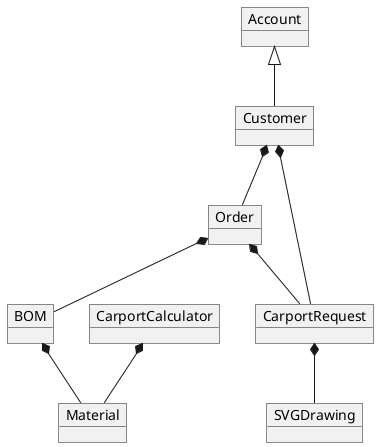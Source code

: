 @startuml
'https://plantuml.com/class-diagram

object Account
object Order
object Material
object BOM
object Customer
object CarportRequest
object CarportCalculator
object SVGDrawing



Account <|-- Customer
Customer *-- CarportRequest
Order *-- BOM
Customer *-- Order
Order *-- CarportRequest
CarportRequest *-- SVGDrawing
BOM *-- Material
CarportCalculator *-- Material

@enduml